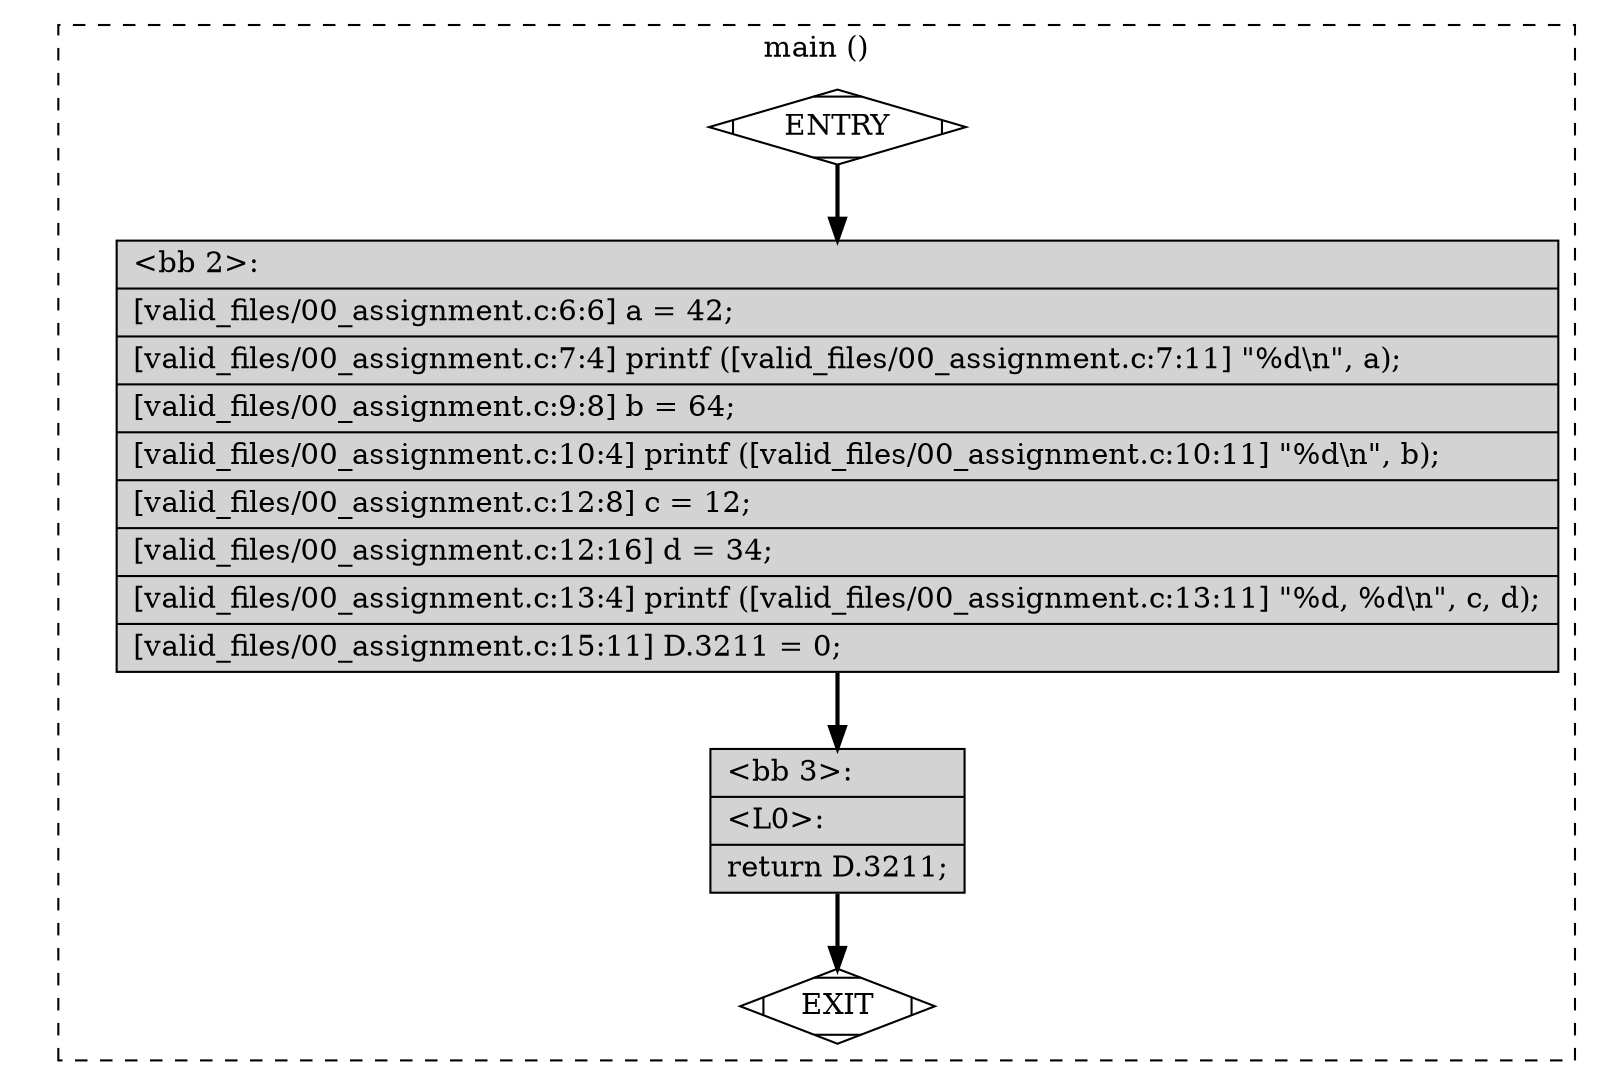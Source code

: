 digraph "a-00_assignment.c.015t.cfg" {
overlap=false;
subgraph "cluster_main" {
	style="dashed";
	color="black";
	label="main ()";
	fn_0_basic_block_0 [shape=Mdiamond,style=filled,fillcolor=white,label="ENTRY"];

	fn_0_basic_block_1 [shape=Mdiamond,style=filled,fillcolor=white,label="EXIT"];

	fn_0_basic_block_2 [shape=record,style=filled,fillcolor=lightgrey,label="{\<bb\ 2\>:\l\
|[valid_files/00_assignment.c:6:6]\ a\ =\ 42;\l\
|[valid_files/00_assignment.c:7:4]\ printf\ ([valid_files/00_assignment.c:7:11]\ \"%d\\n\",\ a);\l\
|[valid_files/00_assignment.c:9:8]\ b\ =\ 64;\l\
|[valid_files/00_assignment.c:10:4]\ printf\ ([valid_files/00_assignment.c:10:11]\ \"%d\\n\",\ b);\l\
|[valid_files/00_assignment.c:12:8]\ c\ =\ 12;\l\
|[valid_files/00_assignment.c:12:16]\ d\ =\ 34;\l\
|[valid_files/00_assignment.c:13:4]\ printf\ ([valid_files/00_assignment.c:13:11]\ \"%d,\ %d\\n\",\ c,\ d);\l\
|[valid_files/00_assignment.c:15:11]\ D.3211\ =\ 0;\l\
}"];

	fn_0_basic_block_3 [shape=record,style=filled,fillcolor=lightgrey,label="{\<bb\ 3\>:\l\
|\<L0\>:\l\
|return\ D.3211;\l\
}"];

	fn_0_basic_block_0:s -> fn_0_basic_block_2:n [style="solid,bold",color=black,weight=100,constraint=true];
	fn_0_basic_block_2:s -> fn_0_basic_block_3:n [style="solid,bold",color=black,weight=100,constraint=true];
	fn_0_basic_block_3:s -> fn_0_basic_block_1:n [style="solid,bold",color=black,weight=10,constraint=true];
	fn_0_basic_block_0:s -> fn_0_basic_block_1:n [style="invis",constraint=true];
}
}
